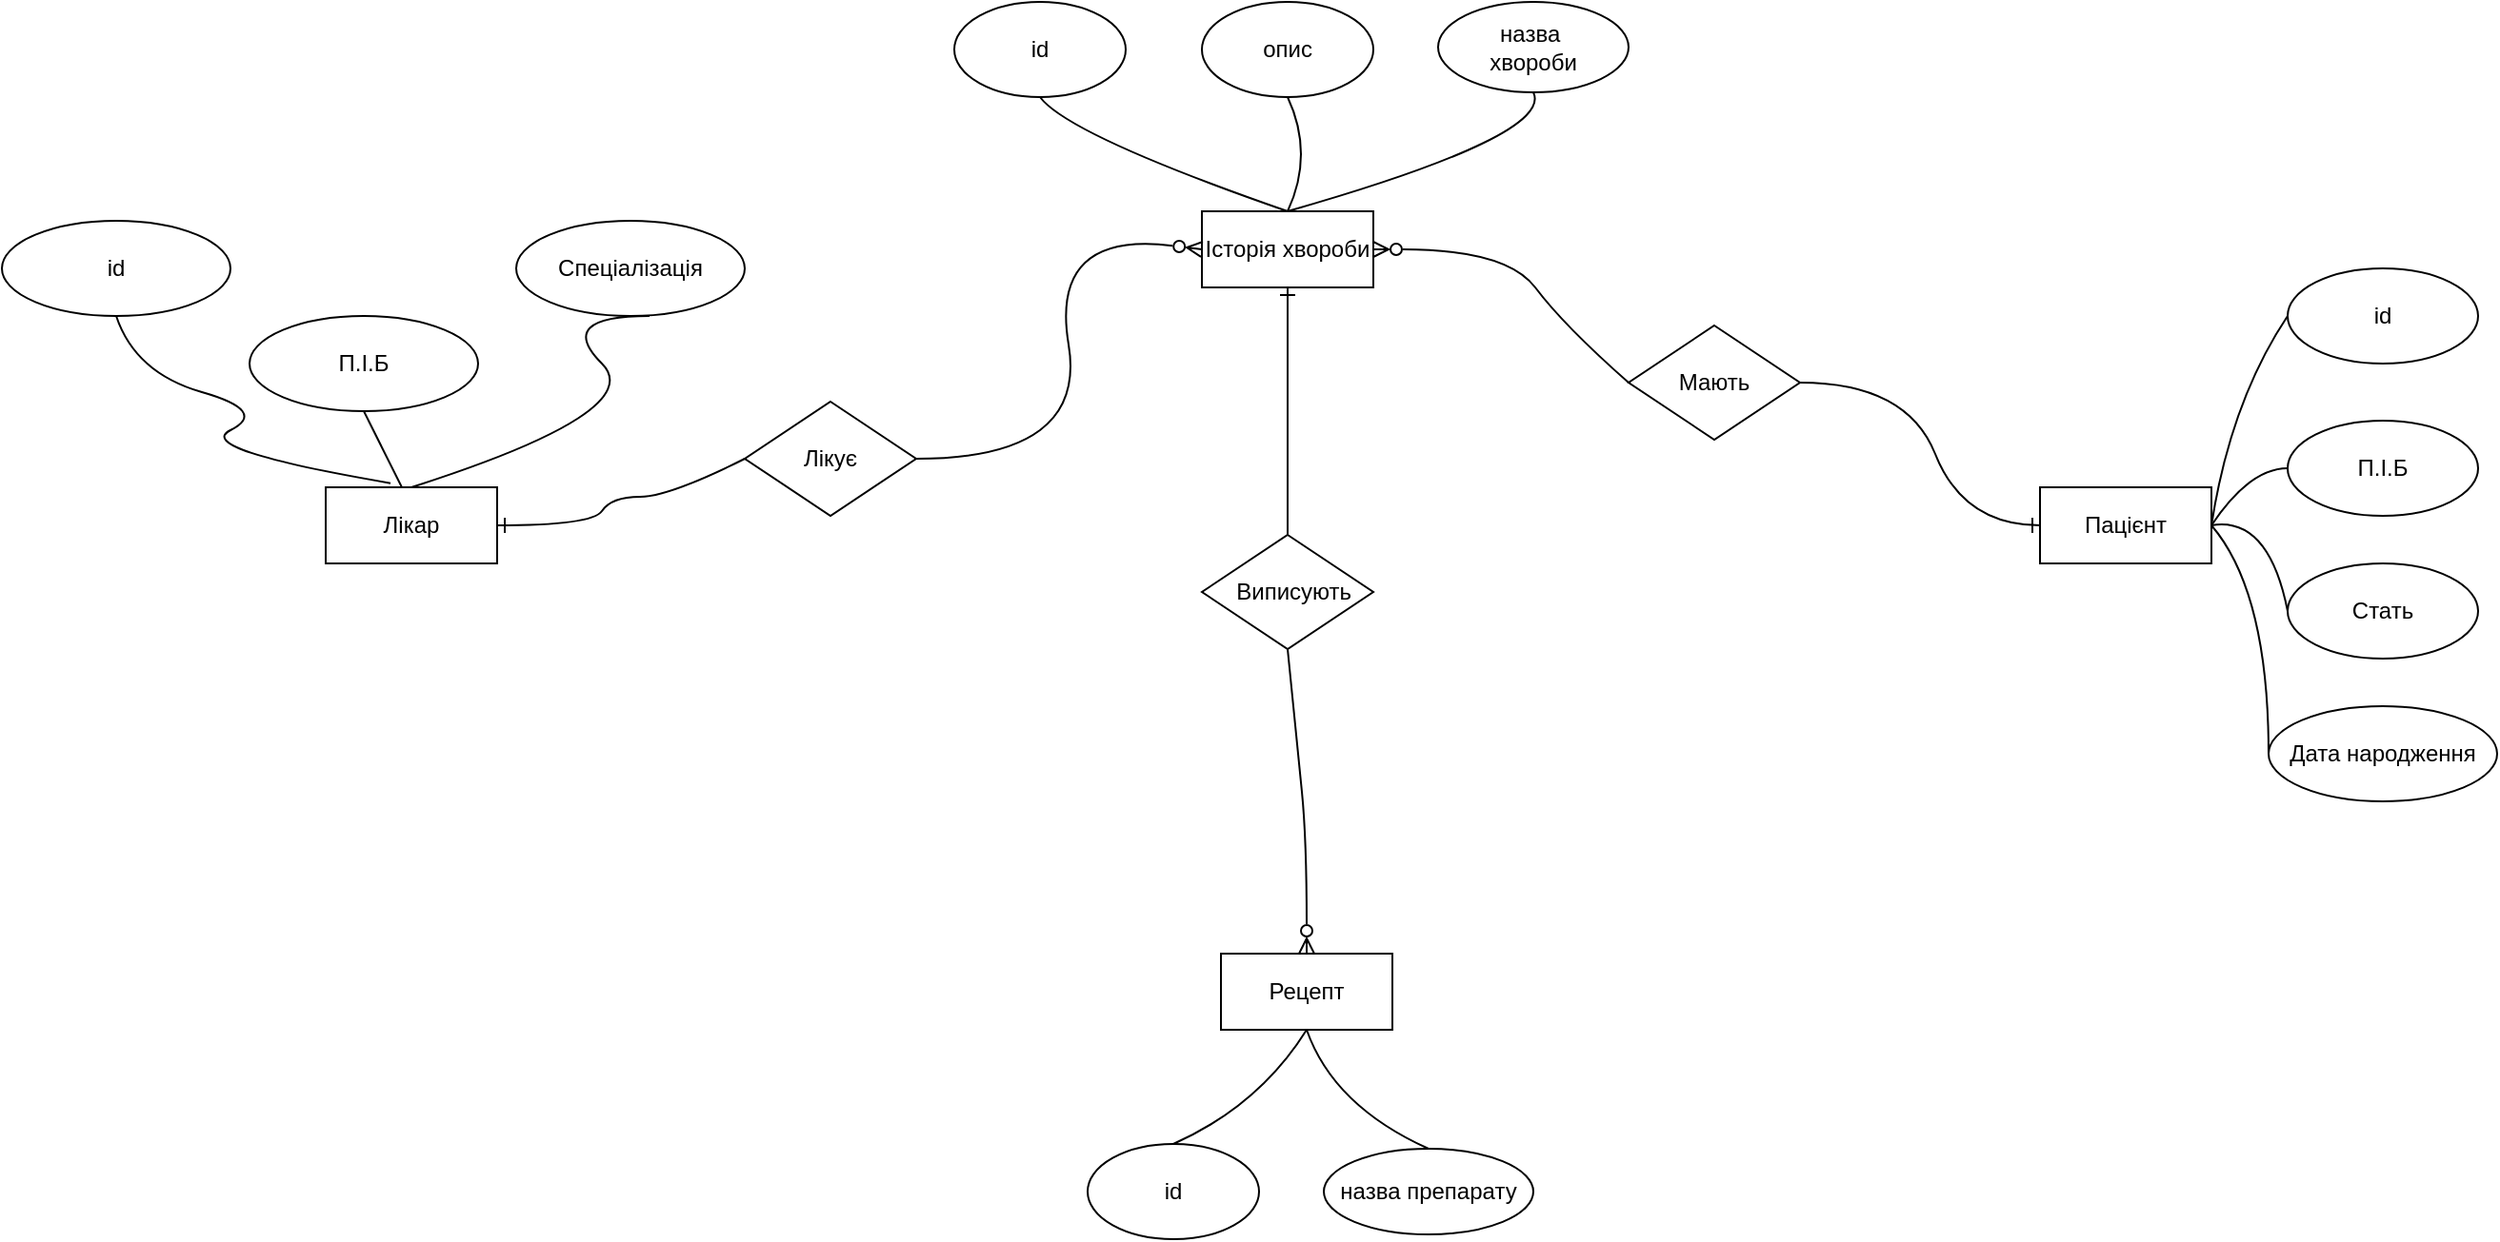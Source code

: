 <mxfile version="24.7.13">
  <diagram name="Страница — 1" id="EWJsqtFA12ocFSLxxqzT">
    <mxGraphModel dx="2430" dy="872" grid="1" gridSize="10" guides="1" tooltips="1" connect="1" arrows="1" fold="1" page="1" pageScale="1" pageWidth="827" pageHeight="1169" math="0" shadow="0">
      <root>
        <mxCell id="0" />
        <mxCell id="1" parent="0" />
        <mxCell id="EYuMTao5vbD9je8HPkK4-1" value="Пацієнт" style="rounded=0;whiteSpace=wrap;html=1;" vertex="1" parent="1">
          <mxGeometry x="680" y="295" width="90" height="40" as="geometry" />
        </mxCell>
        <mxCell id="EYuMTao5vbD9je8HPkK4-3" value="Лікар" style="rounded=0;whiteSpace=wrap;html=1;" vertex="1" parent="1">
          <mxGeometry x="-220" y="295" width="90" height="40" as="geometry" />
        </mxCell>
        <mxCell id="EYuMTao5vbD9je8HPkK4-5" value="Історія хвороби" style="rounded=0;whiteSpace=wrap;html=1;" vertex="1" parent="1">
          <mxGeometry x="240" y="150" width="90" height="40" as="geometry" />
        </mxCell>
        <mxCell id="EYuMTao5vbD9je8HPkK4-7" value="id" style="ellipse;whiteSpace=wrap;html=1;" vertex="1" parent="1">
          <mxGeometry x="810" y="180" width="100" height="50" as="geometry" />
        </mxCell>
        <mxCell id="EYuMTao5vbD9je8HPkK4-9" value="П.І.Б" style="ellipse;whiteSpace=wrap;html=1;" vertex="1" parent="1">
          <mxGeometry x="810" y="260" width="100" height="50" as="geometry" />
        </mxCell>
        <mxCell id="EYuMTao5vbD9je8HPkK4-10" value="Стать" style="ellipse;whiteSpace=wrap;html=1;" vertex="1" parent="1">
          <mxGeometry x="810" y="335" width="100" height="50" as="geometry" />
        </mxCell>
        <mxCell id="EYuMTao5vbD9je8HPkK4-11" value="Дата народження" style="ellipse;whiteSpace=wrap;html=1;" vertex="1" parent="1">
          <mxGeometry x="800" y="410" width="120" height="50" as="geometry" />
        </mxCell>
        <mxCell id="EYuMTao5vbD9je8HPkK4-19" value="id" style="ellipse;whiteSpace=wrap;html=1;" vertex="1" parent="1">
          <mxGeometry x="-390" y="155" width="120" height="50" as="geometry" />
        </mxCell>
        <mxCell id="EYuMTao5vbD9je8HPkK4-22" value="П.І.Б" style="ellipse;whiteSpace=wrap;html=1;" vertex="1" parent="1">
          <mxGeometry x="-260" y="205" width="120" height="50" as="geometry" />
        </mxCell>
        <mxCell id="EYuMTao5vbD9je8HPkK4-23" value="Спеціалізація" style="ellipse;whiteSpace=wrap;html=1;" vertex="1" parent="1">
          <mxGeometry x="-120" y="155" width="120" height="50" as="geometry" />
        </mxCell>
        <mxCell id="EYuMTao5vbD9je8HPkK4-24" value="" style="endArrow=none;html=1;rounded=0;exitX=0.444;exitY=0;exitDx=0;exitDy=0;exitPerimeter=0;" edge="1" parent="1" source="EYuMTao5vbD9je8HPkK4-3">
          <mxGeometry width="50" height="50" relative="1" as="geometry">
            <mxPoint x="-250" y="305" as="sourcePoint" />
            <mxPoint x="-200" y="255" as="targetPoint" />
            <Array as="points" />
          </mxGeometry>
        </mxCell>
        <mxCell id="EYuMTao5vbD9je8HPkK4-25" value="" style="curved=1;endArrow=none;html=1;rounded=0;entryX=0.5;entryY=1;entryDx=0;entryDy=0;exitX=0.378;exitY=-0.054;exitDx=0;exitDy=0;exitPerimeter=0;endFill=0;" edge="1" parent="1" source="EYuMTao5vbD9je8HPkK4-3" target="EYuMTao5vbD9je8HPkK4-19">
          <mxGeometry width="50" height="50" relative="1" as="geometry">
            <mxPoint x="-270" y="305" as="sourcePoint" />
            <mxPoint x="-200" y="255" as="targetPoint" />
            <Array as="points">
              <mxPoint x="-290" y="275" />
              <mxPoint x="-250" y="255" />
              <mxPoint x="-320" y="235" />
            </Array>
          </mxGeometry>
        </mxCell>
        <mxCell id="EYuMTao5vbD9je8HPkK4-26" value="" style="curved=1;endArrow=none;html=1;rounded=0;exitX=0.5;exitY=0;exitDx=0;exitDy=0;endFill=0;" edge="1" parent="1" source="EYuMTao5vbD9je8HPkK4-3">
          <mxGeometry width="50" height="50" relative="1" as="geometry">
            <mxPoint x="-100" y="255" as="sourcePoint" />
            <mxPoint x="-50" y="205" as="targetPoint" />
            <Array as="points">
              <mxPoint x="-50" y="255" />
              <mxPoint x="-100" y="205" />
            </Array>
          </mxGeometry>
        </mxCell>
        <mxCell id="EYuMTao5vbD9je8HPkK4-31" value="Рецепт" style="rounded=0;whiteSpace=wrap;html=1;" vertex="1" parent="1">
          <mxGeometry x="250" y="540" width="90" height="40" as="geometry" />
        </mxCell>
        <mxCell id="EYuMTao5vbD9je8HPkK4-33" value="id" style="ellipse;whiteSpace=wrap;html=1;" vertex="1" parent="1">
          <mxGeometry x="110" y="40" width="90" height="50" as="geometry" />
        </mxCell>
        <mxCell id="EYuMTao5vbD9je8HPkK4-35" value="назва&amp;nbsp;&lt;br&gt;хвороби" style="ellipse;whiteSpace=wrap;html=1;" vertex="1" parent="1">
          <mxGeometry x="364" y="40" width="100" height="47.5" as="geometry" />
        </mxCell>
        <mxCell id="EYuMTao5vbD9je8HPkK4-36" value="опис" style="ellipse;whiteSpace=wrap;html=1;" vertex="1" parent="1">
          <mxGeometry x="240" y="40" width="90" height="50" as="geometry" />
        </mxCell>
        <mxCell id="EYuMTao5vbD9je8HPkK4-38" value="id" style="ellipse;whiteSpace=wrap;html=1;" vertex="1" parent="1">
          <mxGeometry x="180" y="640" width="90" height="50" as="geometry" />
        </mxCell>
        <mxCell id="EYuMTao5vbD9je8HPkK4-39" value="назва препарату" style="ellipse;whiteSpace=wrap;html=1;" vertex="1" parent="1">
          <mxGeometry x="304" y="642.5" width="110" height="45" as="geometry" />
        </mxCell>
        <mxCell id="EYuMTao5vbD9je8HPkK4-57" value="" style="curved=1;endArrow=none;html=1;rounded=0;endFill=0;entryX=0.5;entryY=1;entryDx=0;entryDy=0;exitX=0.5;exitY=0;exitDx=0;exitDy=0;" edge="1" parent="1" source="EYuMTao5vbD9je8HPkK4-5" target="EYuMTao5vbD9je8HPkK4-33">
          <mxGeometry width="50" height="50" relative="1" as="geometry">
            <mxPoint x="170" y="160" as="sourcePoint" />
            <mxPoint x="220" y="110" as="targetPoint" />
            <Array as="points">
              <mxPoint x="170" y="110" />
            </Array>
          </mxGeometry>
        </mxCell>
        <mxCell id="EYuMTao5vbD9je8HPkK4-58" value="" style="curved=1;endArrow=none;html=1;rounded=0;endFill=0;entryX=0.5;entryY=1;entryDx=0;entryDy=0;exitX=0.5;exitY=0;exitDx=0;exitDy=0;" edge="1" parent="1" source="EYuMTao5vbD9je8HPkK4-5" target="EYuMTao5vbD9je8HPkK4-35">
          <mxGeometry width="50" height="50" relative="1" as="geometry">
            <mxPoint x="280" y="140" as="sourcePoint" />
            <mxPoint x="410" y="90" as="targetPoint" />
            <Array as="points">
              <mxPoint x="425" y="110" />
            </Array>
          </mxGeometry>
        </mxCell>
        <mxCell id="EYuMTao5vbD9je8HPkK4-61" value="" style="curved=1;endArrow=none;html=1;rounded=0;endFill=0;entryX=0.5;entryY=1;entryDx=0;entryDy=0;exitX=0.5;exitY=0;exitDx=0;exitDy=0;" edge="1" parent="1" source="EYuMTao5vbD9je8HPkK4-5" target="EYuMTao5vbD9je8HPkK4-36">
          <mxGeometry width="50" height="50" relative="1" as="geometry">
            <mxPoint x="414" y="160" as="sourcePoint" />
            <mxPoint x="284" y="100" as="targetPoint" />
            <Array as="points">
              <mxPoint x="299" y="120" />
            </Array>
          </mxGeometry>
        </mxCell>
        <mxCell id="EYuMTao5vbD9je8HPkK4-62" value="" style="curved=1;endArrow=none;html=1;rounded=0;endFill=0;exitX=0.5;exitY=0;exitDx=0;exitDy=0;" edge="1" parent="1" source="EYuMTao5vbD9je8HPkK4-39">
          <mxGeometry width="50" height="50" relative="1" as="geometry">
            <mxPoint x="424" y="660" as="sourcePoint" />
            <mxPoint x="295" y="580" as="targetPoint" />
            <Array as="points">
              <mxPoint x="309" y="620" />
            </Array>
          </mxGeometry>
        </mxCell>
        <mxCell id="EYuMTao5vbD9je8HPkK4-63" value="" style="curved=1;endArrow=none;html=1;rounded=0;endFill=0;entryX=0.5;entryY=1;entryDx=0;entryDy=0;exitX=0.5;exitY=0;exitDx=0;exitDy=0;" edge="1" parent="1" source="EYuMTao5vbD9je8HPkK4-38" target="EYuMTao5vbD9je8HPkK4-31">
          <mxGeometry width="50" height="50" relative="1" as="geometry">
            <mxPoint x="270" y="633" as="sourcePoint" />
            <mxPoint x="206" y="570" as="targetPoint" />
            <Array as="points">
              <mxPoint x="270" y="620" />
            </Array>
          </mxGeometry>
        </mxCell>
        <mxCell id="EYuMTao5vbD9je8HPkK4-65" value="" style="curved=1;endArrow=none;html=1;rounded=0;endFill=0;entryX=1;entryY=0.5;entryDx=0;entryDy=0;exitX=0;exitY=0.5;exitDx=0;exitDy=0;" edge="1" parent="1" source="EYuMTao5vbD9je8HPkK4-7" target="EYuMTao5vbD9je8HPkK4-1">
          <mxGeometry width="50" height="50" relative="1" as="geometry">
            <mxPoint x="794" y="270" as="sourcePoint" />
            <mxPoint x="730" y="207" as="targetPoint" />
            <Array as="points">
              <mxPoint x="780" y="250" />
            </Array>
          </mxGeometry>
        </mxCell>
        <mxCell id="EYuMTao5vbD9je8HPkK4-66" value="" style="curved=1;endArrow=none;html=1;rounded=0;endFill=0;entryX=1;entryY=0.5;entryDx=0;entryDy=0;exitX=0;exitY=0.5;exitDx=0;exitDy=0;" edge="1" parent="1" source="EYuMTao5vbD9je8HPkK4-9" target="EYuMTao5vbD9je8HPkK4-1">
          <mxGeometry width="50" height="50" relative="1" as="geometry">
            <mxPoint x="820" y="215" as="sourcePoint" />
            <mxPoint x="760" y="325" as="targetPoint" />
            <Array as="points">
              <mxPoint x="790" y="285" />
            </Array>
          </mxGeometry>
        </mxCell>
        <mxCell id="EYuMTao5vbD9je8HPkK4-67" value="" style="curved=1;endArrow=none;html=1;rounded=0;endFill=0;entryX=1;entryY=0.5;entryDx=0;entryDy=0;exitX=0;exitY=0.5;exitDx=0;exitDy=0;" edge="1" parent="1" source="EYuMTao5vbD9je8HPkK4-10" target="EYuMTao5vbD9je8HPkK4-1">
          <mxGeometry width="50" height="50" relative="1" as="geometry">
            <mxPoint x="830" y="225" as="sourcePoint" />
            <mxPoint x="770" y="335" as="targetPoint" />
            <Array as="points">
              <mxPoint x="800" y="310" />
            </Array>
          </mxGeometry>
        </mxCell>
        <mxCell id="EYuMTao5vbD9je8HPkK4-68" value="" style="curved=1;endArrow=none;html=1;rounded=0;endFill=0;entryX=1;entryY=0.5;entryDx=0;entryDy=0;exitX=0;exitY=0.5;exitDx=0;exitDy=0;" edge="1" parent="1" source="EYuMTao5vbD9je8HPkK4-11" target="EYuMTao5vbD9je8HPkK4-1">
          <mxGeometry width="50" height="50" relative="1" as="geometry">
            <mxPoint x="840" y="235" as="sourcePoint" />
            <mxPoint x="780" y="345" as="targetPoint" />
            <Array as="points">
              <mxPoint x="800" y="350" />
            </Array>
          </mxGeometry>
        </mxCell>
        <mxCell id="EYuMTao5vbD9je8HPkK4-69" value="Лікує" style="rhombus;whiteSpace=wrap;html=1;" vertex="1" parent="1">
          <mxGeometry y="250" width="90" height="60" as="geometry" />
        </mxCell>
        <mxCell id="EYuMTao5vbD9je8HPkK4-70" value="Мають" style="rhombus;whiteSpace=wrap;html=1;" vertex="1" parent="1">
          <mxGeometry x="464" y="210" width="90" height="60" as="geometry" />
        </mxCell>
        <mxCell id="EYuMTao5vbD9je8HPkK4-71" value="&amp;nbsp; Виписують" style="rhombus;whiteSpace=wrap;html=1;" vertex="1" parent="1">
          <mxGeometry x="240" y="320" width="90" height="60" as="geometry" />
        </mxCell>
        <mxCell id="EYuMTao5vbD9je8HPkK4-72" value="" style="curved=1;endArrow=none;html=1;rounded=0;entryX=0;entryY=0.5;entryDx=0;entryDy=0;exitX=1;exitY=0.5;exitDx=0;exitDy=0;endFill=0;startArrow=ERone;startFill=0;" edge="1" parent="1" source="EYuMTao5vbD9je8HPkK4-3" target="EYuMTao5vbD9je8HPkK4-69">
          <mxGeometry width="50" height="50" relative="1" as="geometry">
            <mxPoint x="-130" y="315" as="sourcePoint" />
            <mxPoint x="-80" y="265" as="targetPoint" />
            <Array as="points">
              <mxPoint x="-80" y="315" />
              <mxPoint x="-70" y="300" />
              <mxPoint x="-40" y="300" />
            </Array>
          </mxGeometry>
        </mxCell>
        <mxCell id="EYuMTao5vbD9je8HPkK4-74" value="" style="curved=1;endArrow=ERzeroToMany;html=1;rounded=0;entryX=0;entryY=0.5;entryDx=0;entryDy=0;exitX=1;exitY=0.5;exitDx=0;exitDy=0;endFill=0;" edge="1" parent="1" source="EYuMTao5vbD9je8HPkK4-69" target="EYuMTao5vbD9je8HPkK4-5">
          <mxGeometry width="50" height="50" relative="1" as="geometry">
            <mxPoint x="110" y="280" as="sourcePoint" />
            <mxPoint x="250" y="255" as="targetPoint" />
            <Array as="points">
              <mxPoint x="180" y="280" />
              <mxPoint x="160" y="160" />
            </Array>
          </mxGeometry>
        </mxCell>
        <mxCell id="EYuMTao5vbD9je8HPkK4-75" value="" style="curved=1;endArrow=ERone;html=1;rounded=0;entryX=0.5;entryY=1;entryDx=0;entryDy=0;exitX=0.5;exitY=0;exitDx=0;exitDy=0;endFill=0;" edge="1" parent="1" source="EYuMTao5vbD9je8HPkK4-71" target="EYuMTao5vbD9je8HPkK4-5">
          <mxGeometry width="50" height="50" relative="1" as="geometry">
            <mxPoint x="270" y="270" as="sourcePoint" />
            <mxPoint x="320" y="220" as="targetPoint" />
            <Array as="points">
              <mxPoint x="285" y="270" />
            </Array>
          </mxGeometry>
        </mxCell>
        <mxCell id="EYuMTao5vbD9je8HPkK4-76" value="" style="curved=1;endArrow=ERzeroToMany;html=1;rounded=0;entryX=0.5;entryY=0;entryDx=0;entryDy=0;exitX=0.5;exitY=1;exitDx=0;exitDy=0;endFill=0;" edge="1" parent="1" source="EYuMTao5vbD9je8HPkK4-71" target="EYuMTao5vbD9je8HPkK4-31">
          <mxGeometry width="50" height="50" relative="1" as="geometry">
            <mxPoint x="280" y="410" as="sourcePoint" />
            <mxPoint x="420" y="385" as="targetPoint" />
            <Array as="points">
              <mxPoint x="290" y="430" />
              <mxPoint x="295" y="480" />
            </Array>
          </mxGeometry>
        </mxCell>
        <mxCell id="EYuMTao5vbD9je8HPkK4-77" value="" style="curved=1;endArrow=none;html=1;rounded=0;entryX=0;entryY=0.5;entryDx=0;entryDy=0;exitX=1;exitY=0.5;exitDx=0;exitDy=0;startArrow=ERzeroToMany;startFill=0;endFill=0;" edge="1" parent="1" source="EYuMTao5vbD9je8HPkK4-5" target="EYuMTao5vbD9je8HPkK4-70">
          <mxGeometry width="50" height="50" relative="1" as="geometry">
            <mxPoint x="350" y="175" as="sourcePoint" />
            <mxPoint x="490" y="150" as="targetPoint" />
            <Array as="points">
              <mxPoint x="400" y="170" />
              <mxPoint x="430" y="210" />
            </Array>
          </mxGeometry>
        </mxCell>
        <mxCell id="EYuMTao5vbD9je8HPkK4-78" value="" style="curved=1;endArrow=ERone;html=1;rounded=0;entryX=0;entryY=0.5;entryDx=0;entryDy=0;exitX=1;exitY=0.5;exitDx=0;exitDy=0;endFill=0;" edge="1" parent="1" source="EYuMTao5vbD9je8HPkK4-70" target="EYuMTao5vbD9je8HPkK4-1">
          <mxGeometry width="50" height="50" relative="1" as="geometry">
            <mxPoint x="580" y="255" as="sourcePoint" />
            <mxPoint x="720" y="230" as="targetPoint" />
            <Array as="points">
              <mxPoint x="610" y="240" />
              <mxPoint x="640" y="315" />
            </Array>
          </mxGeometry>
        </mxCell>
      </root>
    </mxGraphModel>
  </diagram>
</mxfile>
